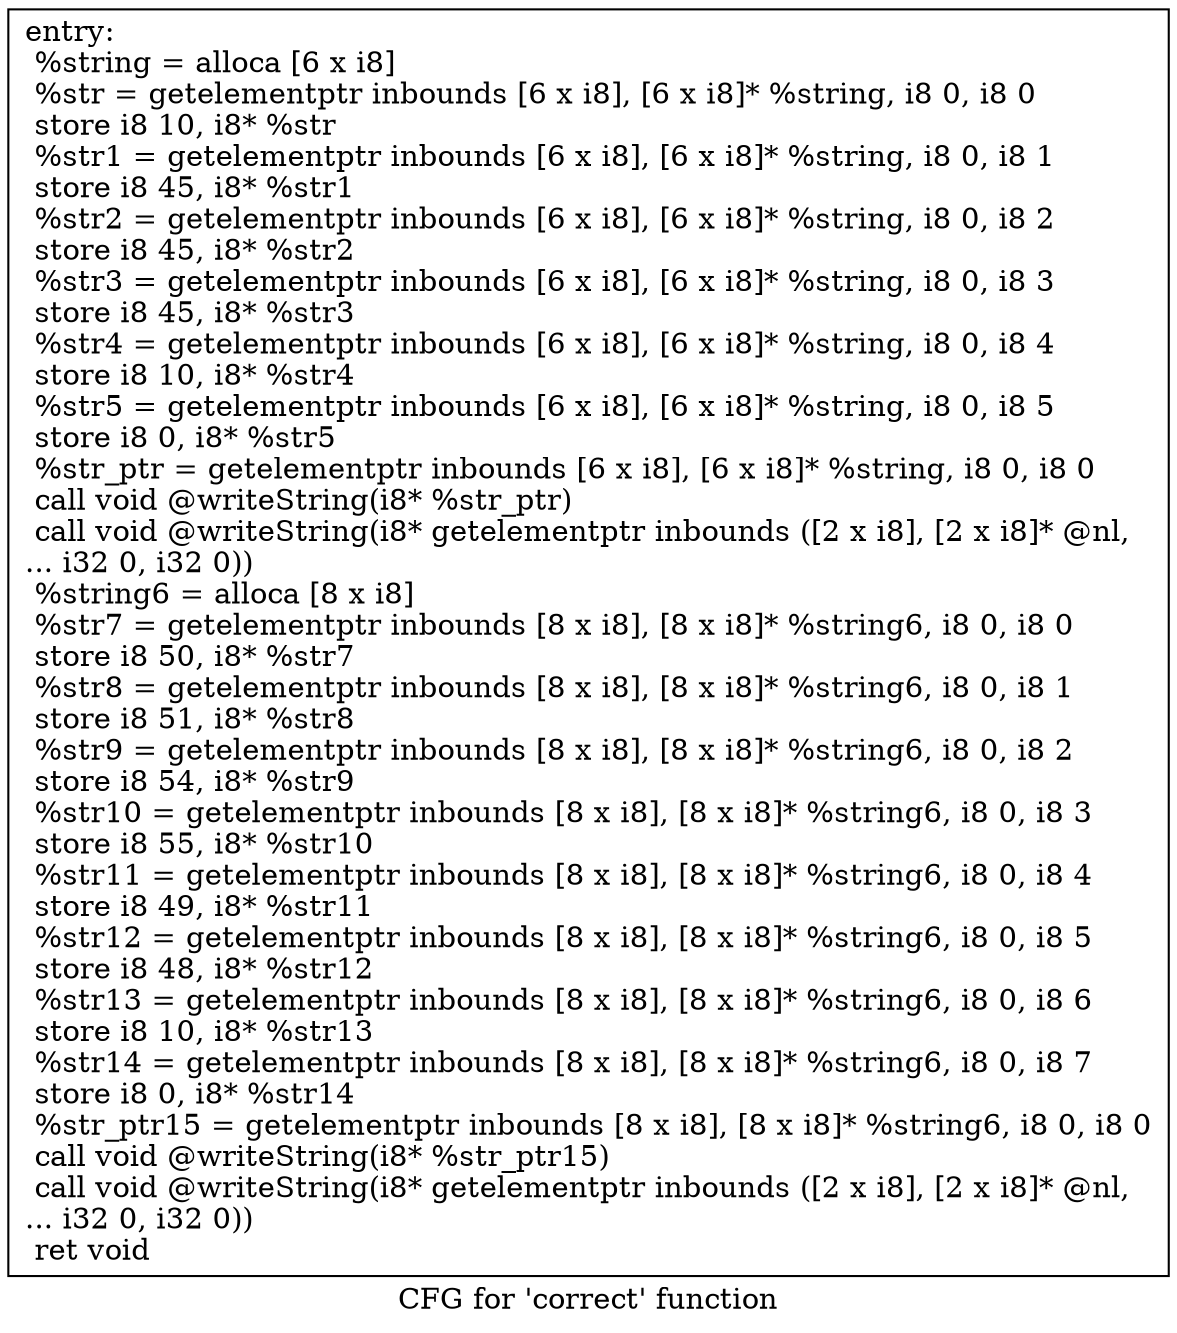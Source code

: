 digraph "CFG for 'correct' function" {
	label="CFG for 'correct' function";

	Node0x10af590 [shape=record,label="{entry:\l  %string = alloca [6 x i8]\l  %str = getelementptr inbounds [6 x i8], [6 x i8]* %string, i8 0, i8 0\l  store i8 10, i8* %str\l  %str1 = getelementptr inbounds [6 x i8], [6 x i8]* %string, i8 0, i8 1\l  store i8 45, i8* %str1\l  %str2 = getelementptr inbounds [6 x i8], [6 x i8]* %string, i8 0, i8 2\l  store i8 45, i8* %str2\l  %str3 = getelementptr inbounds [6 x i8], [6 x i8]* %string, i8 0, i8 3\l  store i8 45, i8* %str3\l  %str4 = getelementptr inbounds [6 x i8], [6 x i8]* %string, i8 0, i8 4\l  store i8 10, i8* %str4\l  %str5 = getelementptr inbounds [6 x i8], [6 x i8]* %string, i8 0, i8 5\l  store i8 0, i8* %str5\l  %str_ptr = getelementptr inbounds [6 x i8], [6 x i8]* %string, i8 0, i8 0\l  call void @writeString(i8* %str_ptr)\l  call void @writeString(i8* getelementptr inbounds ([2 x i8], [2 x i8]* @nl,\l... i32 0, i32 0))\l  %string6 = alloca [8 x i8]\l  %str7 = getelementptr inbounds [8 x i8], [8 x i8]* %string6, i8 0, i8 0\l  store i8 50, i8* %str7\l  %str8 = getelementptr inbounds [8 x i8], [8 x i8]* %string6, i8 0, i8 1\l  store i8 51, i8* %str8\l  %str9 = getelementptr inbounds [8 x i8], [8 x i8]* %string6, i8 0, i8 2\l  store i8 54, i8* %str9\l  %str10 = getelementptr inbounds [8 x i8], [8 x i8]* %string6, i8 0, i8 3\l  store i8 55, i8* %str10\l  %str11 = getelementptr inbounds [8 x i8], [8 x i8]* %string6, i8 0, i8 4\l  store i8 49, i8* %str11\l  %str12 = getelementptr inbounds [8 x i8], [8 x i8]* %string6, i8 0, i8 5\l  store i8 48, i8* %str12\l  %str13 = getelementptr inbounds [8 x i8], [8 x i8]* %string6, i8 0, i8 6\l  store i8 10, i8* %str13\l  %str14 = getelementptr inbounds [8 x i8], [8 x i8]* %string6, i8 0, i8 7\l  store i8 0, i8* %str14\l  %str_ptr15 = getelementptr inbounds [8 x i8], [8 x i8]* %string6, i8 0, i8 0\l  call void @writeString(i8* %str_ptr15)\l  call void @writeString(i8* getelementptr inbounds ([2 x i8], [2 x i8]* @nl,\l... i32 0, i32 0))\l  ret void\l}"];
}
